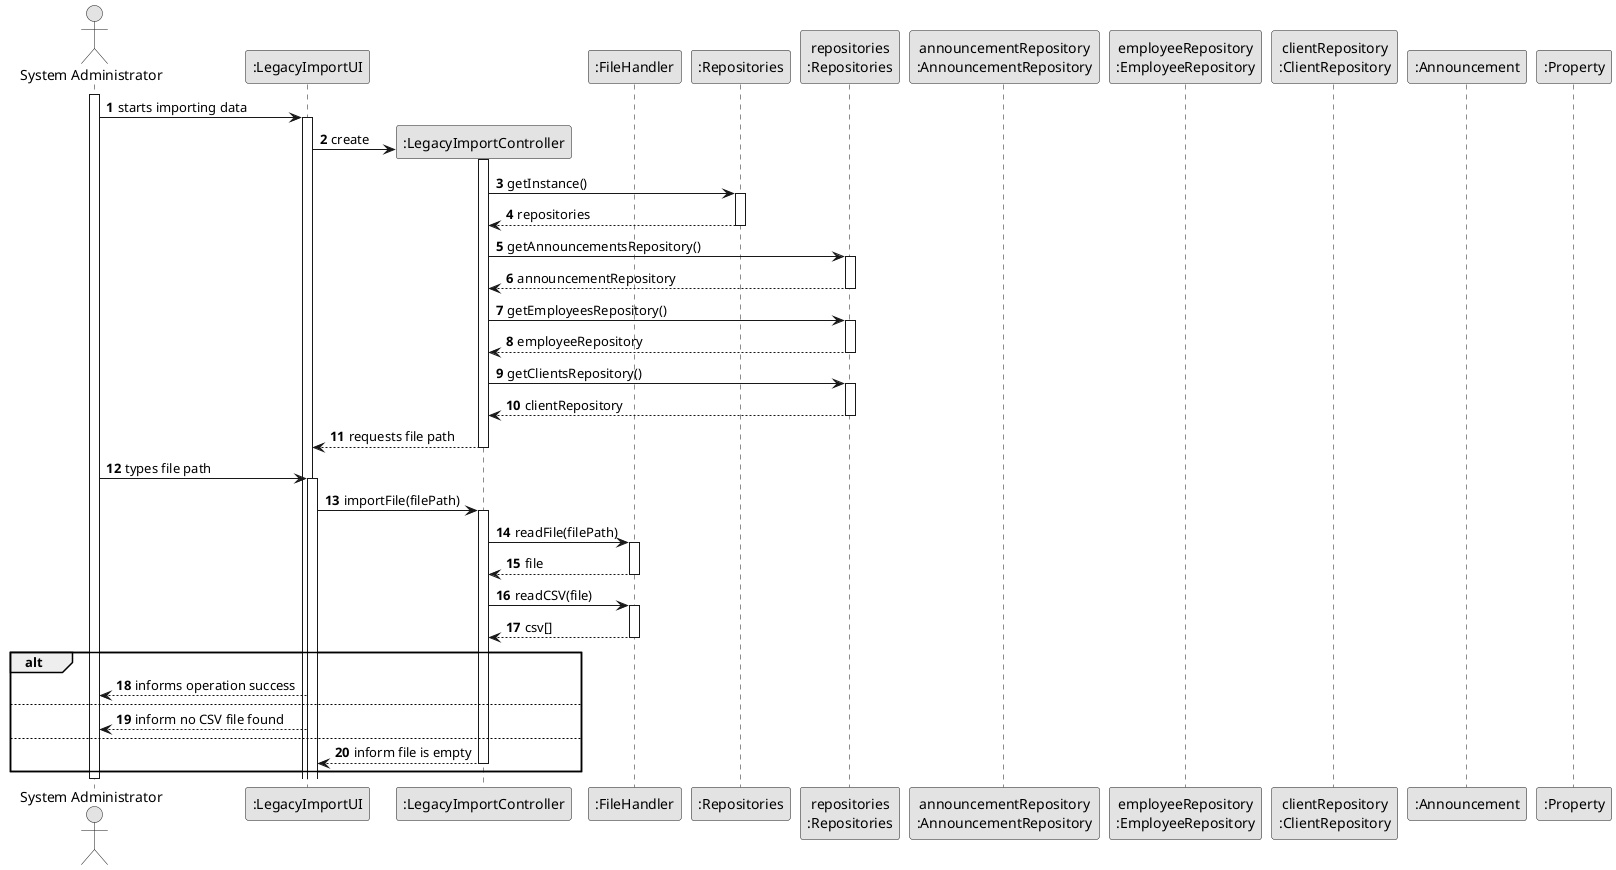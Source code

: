 @startuml
'https://plantuml.com/sequence-diagram

skinparam monochrome true
skinparam shadowing false
autonumber

actor "System Administrator" as sa
participant ":LegacyImportUI" as ui
participant ":LegacyImportController" as ctrl
participant ":FileHandler" as fh
participant ":Repositories" as repos
participant "repositories\n:Repositories" as repositories
participant "announcementRepository\n:AnnouncementRepository" as ARepo
participant "employeeRepository\n:EmployeeRepository" as ERepo
participant "clientRepository\n:ClientRepository" as CRepo
participant ":Announcement" as announcement
participant ":Property" as prop

activate sa
sa -> ui: starts importing data
activate ui
ui -> ctrl**: create
activate ctrl
ctrl -> repos: getInstance()
activate repos
return repositories

ctrl -> repositories: getAnnouncementsRepository()
activate repositories
return announcementRepository

ctrl -> repositories: getEmployeesRepository()
activate repositories
return employeeRepository

ctrl -> repositories: getClientsRepository()
activate repositories
return clientRepository


return requests file path

sa -> ui: types file path
activate ui

ui -> ctrl: importFile(filePath)
activate ctrl
'ctrl -> fh**: create
ctrl -> fh: readFile(filePath)
activate fh
return file

ctrl -> fh: readCSV(file)
activate fh
return csv[]


alt
    ui --> sa: informs operation success
else
    ui --> sa: inform no CSV file found
else
    return inform file is empty

end

deactivate sa

@enduml